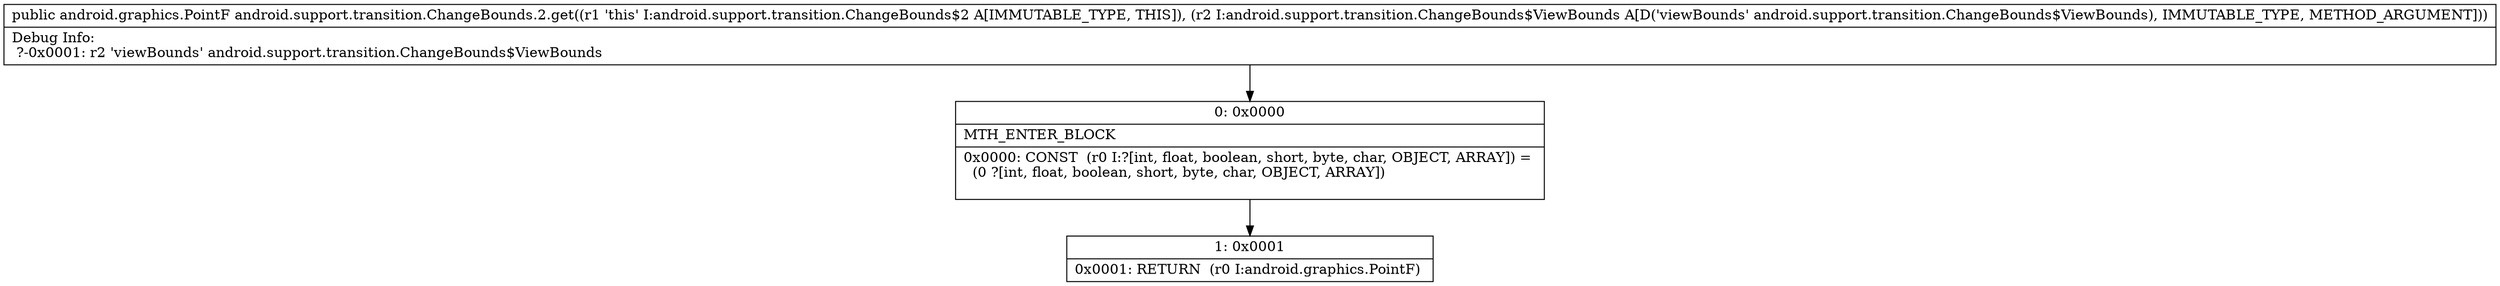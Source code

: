 digraph "CFG forandroid.support.transition.ChangeBounds.2.get(Landroid\/support\/transition\/ChangeBounds$ViewBounds;)Landroid\/graphics\/PointF;" {
Node_0 [shape=record,label="{0\:\ 0x0000|MTH_ENTER_BLOCK\l|0x0000: CONST  (r0 I:?[int, float, boolean, short, byte, char, OBJECT, ARRAY]) = \l  (0 ?[int, float, boolean, short, byte, char, OBJECT, ARRAY])\l \l}"];
Node_1 [shape=record,label="{1\:\ 0x0001|0x0001: RETURN  (r0 I:android.graphics.PointF) \l}"];
MethodNode[shape=record,label="{public android.graphics.PointF android.support.transition.ChangeBounds.2.get((r1 'this' I:android.support.transition.ChangeBounds$2 A[IMMUTABLE_TYPE, THIS]), (r2 I:android.support.transition.ChangeBounds$ViewBounds A[D('viewBounds' android.support.transition.ChangeBounds$ViewBounds), IMMUTABLE_TYPE, METHOD_ARGUMENT]))  | Debug Info:\l  ?\-0x0001: r2 'viewBounds' android.support.transition.ChangeBounds$ViewBounds\l}"];
MethodNode -> Node_0;
Node_0 -> Node_1;
}

